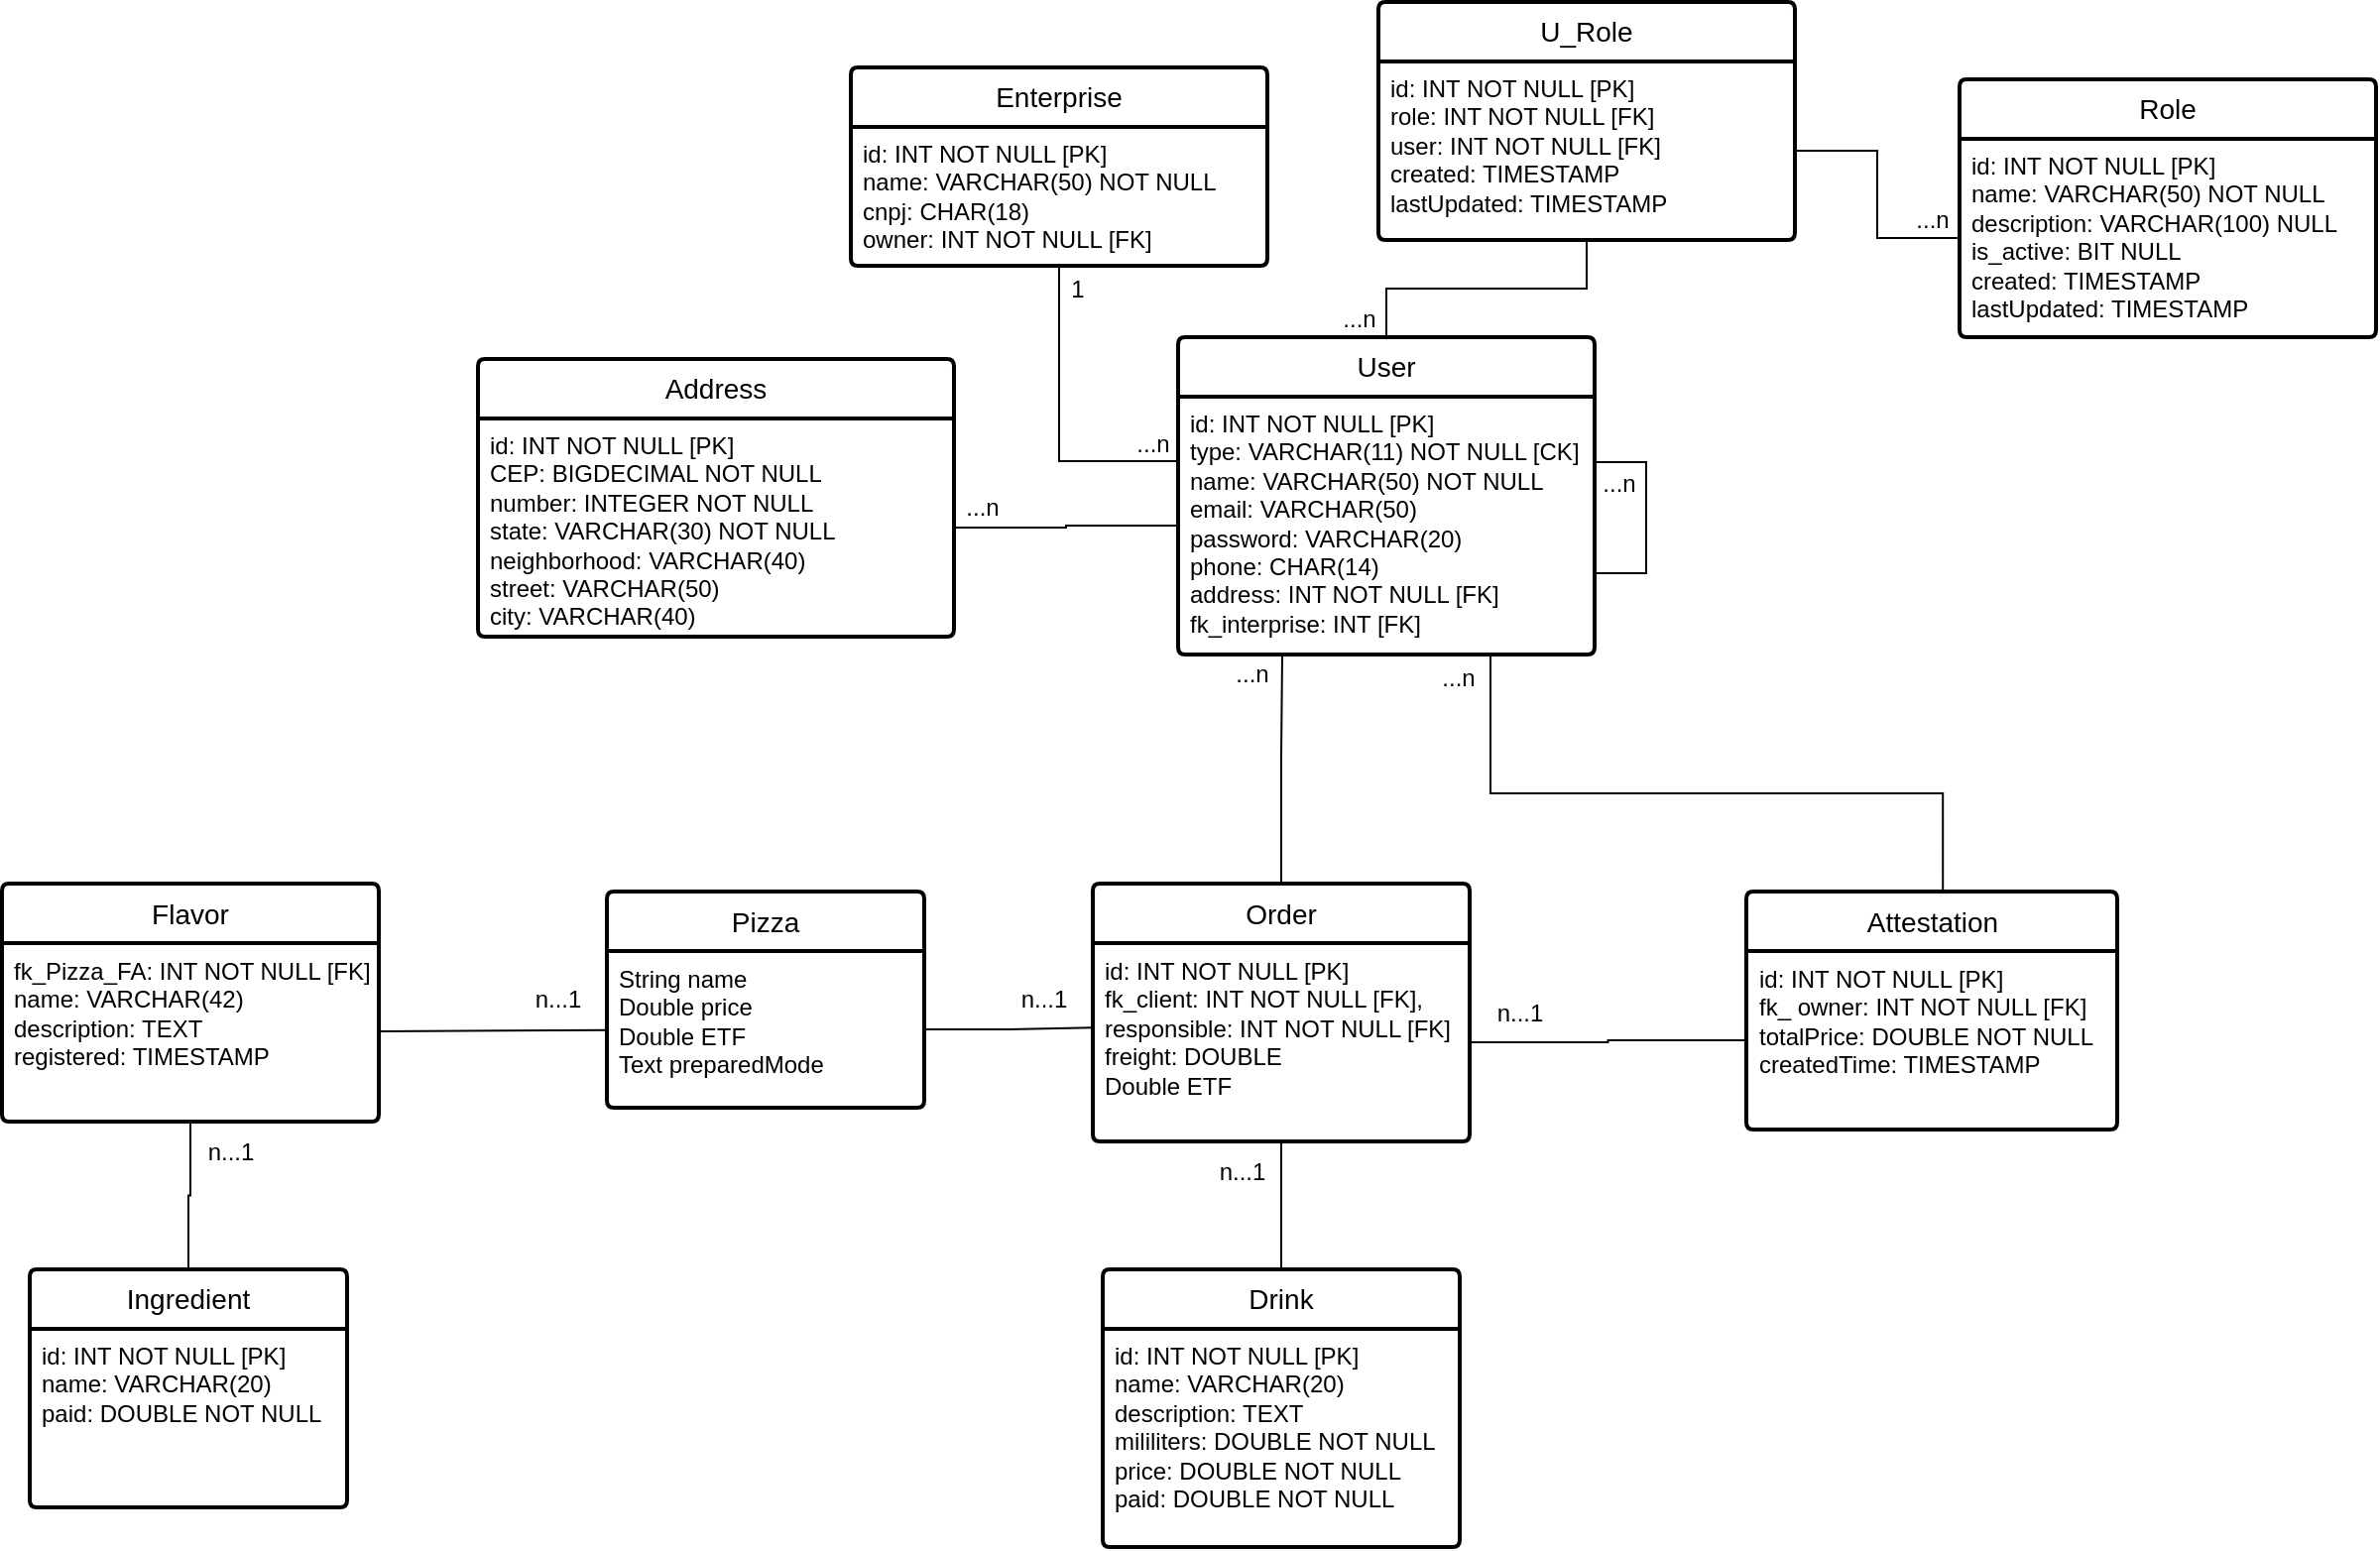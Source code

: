 <mxfile version="24.7.17">
  <diagram name="Sketch_2-DER" id="aQoRqaZT2SheD9bb61_-">
    <mxGraphModel dx="1195" dy="673" grid="1" gridSize="10" guides="1" tooltips="1" connect="1" arrows="1" fold="1" page="1" pageScale="1" pageWidth="1750" pageHeight="1000" math="0" shadow="0">
      <root>
        <mxCell id="IYhFPf9mrqB7L1QwRumR-0" />
        <mxCell id="IYhFPf9mrqB7L1QwRumR-1" parent="IYhFPf9mrqB7L1QwRumR-0" />
        <mxCell id="IYhFPf9mrqB7L1QwRumR-2" value="n...1" style="text;html=1;align=center;verticalAlign=middle;resizable=0;points=[];autosize=1;strokeColor=none;fillColor=none;" parent="IYhFPf9mrqB7L1QwRumR-1" vertex="1">
          <mxGeometry x="1030" y="509" width="50" height="30" as="geometry" />
        </mxCell>
        <mxCell id="IYhFPf9mrqB7L1QwRumR-5" style="edgeStyle=orthogonalEdgeStyle;rounded=0;orthogonalLoop=1;jettySize=auto;html=1;entryX=0.5;entryY=1;entryDx=0;entryDy=0;endArrow=none;endFill=0;" parent="IYhFPf9mrqB7L1QwRumR-1" source="IYhFPf9mrqB7L1QwRumR-6" target="IYhFPf9mrqB7L1QwRumR-79" edge="1">
          <mxGeometry relative="1" as="geometry" />
        </mxCell>
        <mxCell id="IYhFPf9mrqB7L1QwRumR-6" value="User" style="swimlane;childLayout=stackLayout;horizontal=1;startSize=30;horizontalStack=0;rounded=1;fontSize=14;fontStyle=0;strokeWidth=2;resizeParent=0;resizeLast=1;shadow=0;dashed=0;align=center;arcSize=4;whiteSpace=wrap;html=1;" parent="IYhFPf9mrqB7L1QwRumR-1" vertex="1">
          <mxGeometry x="1123" y="190" width="210" height="160" as="geometry" />
        </mxCell>
        <mxCell id="IYhFPf9mrqB7L1QwRumR-7" value="&lt;div&gt;id: INT NOT NULL [PK]&lt;/div&gt;&lt;div&gt;&lt;span style=&quot;background-color: initial;&quot;&gt;type: VARCHAR(11) NOT NULL [CK]&lt;/span&gt;&lt;/div&gt;&lt;div&gt;&lt;span style=&quot;background-color: initial;&quot;&gt;name:&amp;nbsp;&lt;/span&gt;VARCHAR(50) NOT NULL&amp;nbsp;&lt;/div&gt;&lt;div&gt;email:&amp;nbsp;&lt;span style=&quot;background-color: initial;&quot;&gt;VARCHAR(50)&lt;/span&gt;&lt;/div&gt;&lt;div&gt;password:&amp;nbsp;&lt;span style=&quot;background-color: initial;&quot;&gt;VARCHAR(20)&lt;/span&gt;&lt;/div&gt;&lt;div&gt;phone: CHAR(14)&lt;/div&gt;&lt;div&gt;&lt;span style=&quot;background-color: initial;&quot;&gt;address: INT NOT NULL [FK]&lt;/span&gt;&lt;/div&gt;&lt;div&gt;fk_interprise: INT [FK]&amp;nbsp; &lt;br&gt;&lt;/div&gt;&lt;div&gt;&lt;br&gt;&lt;/div&gt;&lt;div&gt;&lt;span style=&quot;background-color: initial;&quot;&gt;&lt;br&gt;&lt;/span&gt;&lt;/div&gt;&lt;div&gt;&lt;br&gt;&lt;/div&gt;&lt;div&gt;&lt;br&gt;&lt;/div&gt;" style="align=left;strokeColor=none;fillColor=none;spacingLeft=4;fontSize=12;verticalAlign=top;resizable=0;rotatable=0;part=1;html=1;" parent="IYhFPf9mrqB7L1QwRumR-6" vertex="1">
          <mxGeometry y="30" width="210" height="130" as="geometry" />
        </mxCell>
        <mxCell id="IYhFPf9mrqB7L1QwRumR-8" style="edgeStyle=orthogonalEdgeStyle;rounded=0;orthogonalLoop=1;jettySize=auto;html=1;entryX=1;entryY=0.25;entryDx=0;entryDy=0;endArrow=none;endFill=0;endSize=12;exitX=0.999;exitY=0.596;exitDx=0;exitDy=0;exitPerimeter=0;" parent="IYhFPf9mrqB7L1QwRumR-6" source="IYhFPf9mrqB7L1QwRumR-7" target="IYhFPf9mrqB7L1QwRumR-7" edge="1">
          <mxGeometry relative="1" as="geometry">
            <mxPoint x="221" y="120" as="sourcePoint" />
            <Array as="points">
              <mxPoint x="236" y="119" />
              <mxPoint x="236" y="63" />
              <mxPoint x="210" y="63" />
            </Array>
          </mxGeometry>
        </mxCell>
        <mxCell id="IYhFPf9mrqB7L1QwRumR-9" value="Flavor" style="swimlane;childLayout=stackLayout;horizontal=1;startSize=30;horizontalStack=0;rounded=1;fontSize=14;fontStyle=0;strokeWidth=2;resizeParent=0;resizeLast=1;shadow=0;dashed=0;align=center;arcSize=4;whiteSpace=wrap;html=1;" parent="IYhFPf9mrqB7L1QwRumR-1" vertex="1">
          <mxGeometry x="530" y="465.5" width="190" height="120" as="geometry" />
        </mxCell>
        <mxCell id="IYhFPf9mrqB7L1QwRumR-10" value="&lt;div&gt;fk_Pizza_FA: INT NOT NULL [FK]&lt;br&gt;&lt;/div&gt;&lt;div&gt;name: VARCHAR(42)&lt;/div&gt;&lt;div&gt;&lt;span style=&quot;background-color: initial;&quot;&gt;description: TEXT&lt;/span&gt;&amp;nbsp;&lt;/div&gt;&lt;div&gt;registered: TIMESTAMP&amp;nbsp;&lt;/div&gt;" style="align=left;strokeColor=none;fillColor=none;spacingLeft=4;fontSize=12;verticalAlign=top;resizable=0;rotatable=0;part=1;html=1;" parent="IYhFPf9mrqB7L1QwRumR-9" vertex="1">
          <mxGeometry y="30" width="190" height="90" as="geometry" />
        </mxCell>
        <mxCell id="IYhFPf9mrqB7L1QwRumR-11" value="Pizza" style="swimlane;childLayout=stackLayout;horizontal=1;startSize=30;horizontalStack=0;rounded=1;fontSize=14;fontStyle=0;strokeWidth=2;resizeParent=0;resizeLast=1;shadow=0;dashed=0;align=center;arcSize=4;whiteSpace=wrap;html=1;" parent="IYhFPf9mrqB7L1QwRumR-1" vertex="1">
          <mxGeometry x="835" y="469.5" width="160" height="109" as="geometry" />
        </mxCell>
        <mxCell id="IYhFPf9mrqB7L1QwRumR-12" value="&lt;div&gt;String name&lt;/div&gt;&lt;div&gt;Double price&lt;span style=&quot;background-color: initial;&quot;&gt;&amp;nbsp;&lt;/span&gt;&lt;/div&gt;&lt;div&gt;Double&amp;nbsp;ETF&lt;/div&gt;&lt;div&gt;Text preparedMode&lt;/div&gt;" style="align=left;strokeColor=none;fillColor=none;spacingLeft=4;fontSize=12;verticalAlign=top;resizable=0;rotatable=0;part=1;html=1;" parent="IYhFPf9mrqB7L1QwRumR-11" vertex="1">
          <mxGeometry y="30" width="160" height="79" as="geometry" />
        </mxCell>
        <mxCell id="IYhFPf9mrqB7L1QwRumR-13" style="edgeStyle=orthogonalEdgeStyle;rounded=0;orthogonalLoop=1;jettySize=auto;html=1;endArrow=none;endFill=0;entryX=0.25;entryY=1;entryDx=0;entryDy=0;" parent="IYhFPf9mrqB7L1QwRumR-1" source="IYhFPf9mrqB7L1QwRumR-14" target="IYhFPf9mrqB7L1QwRumR-7" edge="1">
          <mxGeometry relative="1" as="geometry">
            <Array as="points">
              <mxPoint x="1175" y="401" />
              <mxPoint x="1176" y="401" />
            </Array>
            <mxPoint x="1184" y="371" as="targetPoint" />
          </mxGeometry>
        </mxCell>
        <mxCell id="IYhFPf9mrqB7L1QwRumR-14" value="Ord&lt;span style=&quot;background-color: initial;&quot;&gt;er&lt;/span&gt;" style="swimlane;childLayout=stackLayout;horizontal=1;startSize=30;horizontalStack=0;rounded=1;fontSize=14;fontStyle=0;strokeWidth=2;resizeParent=0;resizeLast=1;shadow=0;dashed=0;align=center;arcSize=4;whiteSpace=wrap;html=1;" parent="IYhFPf9mrqB7L1QwRumR-1" vertex="1">
          <mxGeometry x="1080" y="465.5" width="190" height="130" as="geometry" />
        </mxCell>
        <mxCell id="IYhFPf9mrqB7L1QwRumR-15" value="&lt;div&gt;id: INT NOT NULL [PK]&lt;/div&gt;fk_client: INT NOT NULL [FK],&lt;br&gt;&lt;div&gt;&lt;span style=&quot;background-color: initial;&quot;&gt;responsible:&amp;nbsp;&lt;/span&gt;INT NOT NULL [FK]&lt;/div&gt;&lt;div&gt;&lt;span style=&quot;background-color: initial;&quot;&gt;freight:&amp;nbsp;&lt;/span&gt;DOUBLE &lt;br&gt;&lt;/div&gt;&lt;div&gt;Double ETF&lt;br&gt;&lt;/div&gt;" style="align=left;strokeColor=none;fillColor=none;spacingLeft=4;fontSize=12;verticalAlign=top;resizable=0;rotatable=0;part=1;html=1;" parent="IYhFPf9mrqB7L1QwRumR-14" vertex="1">
          <mxGeometry y="30" width="190" height="100" as="geometry" />
        </mxCell>
        <mxCell id="IYhFPf9mrqB7L1QwRumR-16" value="Address" style="swimlane;childLayout=stackLayout;horizontal=1;startSize=30;horizontalStack=0;rounded=1;fontSize=14;fontStyle=0;strokeWidth=2;resizeParent=0;resizeLast=1;shadow=0;dashed=0;align=center;arcSize=4;whiteSpace=wrap;html=1;" parent="IYhFPf9mrqB7L1QwRumR-1" vertex="1">
          <mxGeometry x="770" y="201" width="240" height="140" as="geometry" />
        </mxCell>
        <mxCell id="IYhFPf9mrqB7L1QwRumR-17" value="&lt;div&gt;id: INT NOT NULL [PK]&lt;/div&gt;CEP: BIGDECIMAL NOT NULL&lt;div&gt;number: INTEGER NOT NULL&lt;/div&gt;&lt;div&gt;state: VARCHAR(30) NOT NULL&lt;br&gt;&lt;/div&gt;&lt;div&gt;neighborhood: VARCHAR(40)&lt;/div&gt;&lt;div&gt;street: VARCHAR(50)&lt;/div&gt;&lt;div&gt;&lt;span style=&quot;background-color: initial;&quot;&gt;city:&amp;nbsp;&lt;/span&gt;VARCHAR(40)&amp;nbsp;&lt;/div&gt;" style="align=left;strokeColor=none;fillColor=none;spacingLeft=4;fontSize=12;verticalAlign=top;resizable=0;rotatable=0;part=1;html=1;" parent="IYhFPf9mrqB7L1QwRumR-16" vertex="1">
          <mxGeometry y="30" width="240" height="110" as="geometry" />
        </mxCell>
        <mxCell id="IYhFPf9mrqB7L1QwRumR-18" style="edgeStyle=orthogonalEdgeStyle;rounded=0;orthogonalLoop=1;jettySize=auto;html=1;exitX=0.53;exitY=0.006;exitDx=0;exitDy=0;endArrow=none;endFill=0;endSize=12;entryX=0.75;entryY=1;entryDx=0;entryDy=0;exitPerimeter=0;" parent="IYhFPf9mrqB7L1QwRumR-1" source="IYhFPf9mrqB7L1QwRumR-19" target="IYhFPf9mrqB7L1QwRumR-7" edge="1">
          <mxGeometry relative="1" as="geometry">
            <Array as="points">
              <mxPoint x="1509" y="420" />
              <mxPoint x="1281" y="420" />
            </Array>
          </mxGeometry>
        </mxCell>
        <mxCell id="IYhFPf9mrqB7L1QwRumR-19" value="Attestation" style="swimlane;childLayout=stackLayout;horizontal=1;startSize=30;horizontalStack=0;rounded=1;fontSize=14;fontStyle=0;strokeWidth=2;resizeParent=0;resizeLast=1;shadow=0;dashed=0;align=center;arcSize=4;whiteSpace=wrap;html=1;" parent="IYhFPf9mrqB7L1QwRumR-1" vertex="1">
          <mxGeometry x="1409.5" y="469.5" width="187" height="120" as="geometry" />
        </mxCell>
        <mxCell id="IYhFPf9mrqB7L1QwRumR-20" value="&lt;div&gt;id: INT NOT NULL [PK]&lt;/div&gt;&lt;div&gt;&lt;div&gt;&lt;span style=&quot;background-color: initial;&quot;&gt;fk_ owner: INT NOT NULL [FK]&lt;/span&gt;&lt;/div&gt;&lt;/div&gt;&lt;div&gt;&lt;span style=&quot;background-color: initial;&quot;&gt;totalPrice:&amp;nbsp;&lt;/span&gt;DOUBLE NOT NULL&lt;br&gt;&lt;/div&gt;&lt;div&gt;createdTime: TIMESTAMP&lt;/div&gt;&lt;div&gt;&lt;br&gt;&lt;/div&gt;" style="align=left;strokeColor=none;fillColor=none;spacingLeft=4;fontSize=12;verticalAlign=top;resizable=0;rotatable=0;part=1;html=1;" parent="IYhFPf9mrqB7L1QwRumR-19" vertex="1">
          <mxGeometry y="30" width="187" height="90" as="geometry" />
        </mxCell>
        <mxCell id="IYhFPf9mrqB7L1QwRumR-21" style="edgeStyle=orthogonalEdgeStyle;rounded=0;orthogonalLoop=1;jettySize=auto;html=1;endArrow=none;endFill=0;endSize=12;" parent="IYhFPf9mrqB7L1QwRumR-1" source="IYhFPf9mrqB7L1QwRumR-7" target="IYhFPf9mrqB7L1QwRumR-17" edge="1">
          <mxGeometry relative="1" as="geometry" />
        </mxCell>
        <mxCell id="1SV123-VRJGzfU0vfcqb-8" style="edgeStyle=orthogonalEdgeStyle;rounded=0;orthogonalLoop=1;jettySize=auto;html=1;fontSize=12;startSize=8;endSize=8;endArrow=none;endFill=0;" edge="1" parent="IYhFPf9mrqB7L1QwRumR-1" source="IYhFPf9mrqB7L1QwRumR-23" target="IYhFPf9mrqB7L1QwRumR-15">
          <mxGeometry relative="1" as="geometry" />
        </mxCell>
        <mxCell id="IYhFPf9mrqB7L1QwRumR-23" value="Drink" style="swimlane;childLayout=stackLayout;horizontal=1;startSize=30;horizontalStack=0;rounded=1;fontSize=14;fontStyle=0;strokeWidth=2;resizeParent=0;resizeLast=1;shadow=0;dashed=0;align=center;arcSize=4;whiteSpace=wrap;html=1;" parent="IYhFPf9mrqB7L1QwRumR-1" vertex="1">
          <mxGeometry x="1085" y="660" width="180" height="140" as="geometry" />
        </mxCell>
        <mxCell id="IYhFPf9mrqB7L1QwRumR-24" value="&lt;div&gt;id: INT NOT NULL [PK]&lt;/div&gt;name: VARCHAR(20)&amp;nbsp;&lt;div&gt;description: TEXT&lt;br&gt;&lt;div&gt;mililiters: DOUBLE NOT NULL&lt;br&gt;&lt;div&gt;price: DOUBLE NOT NULL&lt;br&gt;paid: DOUBLE NOT NULL&lt;/div&gt;&lt;/div&gt;&lt;/div&gt;" style="align=left;strokeColor=none;fillColor=none;spacingLeft=4;fontSize=12;verticalAlign=top;resizable=0;rotatable=0;part=1;html=1;" parent="IYhFPf9mrqB7L1QwRumR-23" vertex="1">
          <mxGeometry y="30" width="180" height="110" as="geometry" />
        </mxCell>
        <mxCell id="1SV123-VRJGzfU0vfcqb-6" style="edgeStyle=orthogonalEdgeStyle;rounded=0;orthogonalLoop=1;jettySize=auto;html=1;entryX=0.5;entryY=1;entryDx=0;entryDy=0;fontSize=12;startSize=8;endSize=8;endArrow=none;endFill=0;" edge="1" parent="IYhFPf9mrqB7L1QwRumR-1" source="IYhFPf9mrqB7L1QwRumR-27" target="IYhFPf9mrqB7L1QwRumR-10">
          <mxGeometry relative="1" as="geometry" />
        </mxCell>
        <mxCell id="IYhFPf9mrqB7L1QwRumR-27" value="Ingredient" style="swimlane;childLayout=stackLayout;horizontal=1;startSize=30;horizontalStack=0;rounded=1;fontSize=14;fontStyle=0;strokeWidth=2;resizeParent=0;resizeLast=1;shadow=0;dashed=0;align=center;arcSize=4;whiteSpace=wrap;html=1;" parent="IYhFPf9mrqB7L1QwRumR-1" vertex="1">
          <mxGeometry x="544" y="660" width="160" height="120" as="geometry" />
        </mxCell>
        <mxCell id="IYhFPf9mrqB7L1QwRumR-28" value="&lt;div&gt;id: INT NOT NULL [PK]&lt;/div&gt;&lt;div&gt;name: VARCHAR(20)&lt;/div&gt;&lt;div&gt;paid: DOUBLE NOT NULL&amp;nbsp;&lt;br&gt;&lt;/div&gt;" style="align=left;strokeColor=none;fillColor=none;spacingLeft=4;fontSize=12;verticalAlign=top;resizable=0;rotatable=0;part=1;html=1;" parent="IYhFPf9mrqB7L1QwRumR-27" vertex="1">
          <mxGeometry y="30" width="160" height="90" as="geometry" />
        </mxCell>
        <mxCell id="IYhFPf9mrqB7L1QwRumR-55" style="edgeStyle=orthogonalEdgeStyle;rounded=0;orthogonalLoop=1;jettySize=auto;html=1;endArrow=none;endFill=0;entryX=0.002;entryY=0.426;entryDx=0;entryDy=0;entryPerimeter=0;" parent="IYhFPf9mrqB7L1QwRumR-1" source="IYhFPf9mrqB7L1QwRumR-12" target="IYhFPf9mrqB7L1QwRumR-15" edge="1">
          <mxGeometry relative="1" as="geometry">
            <mxPoint x="800" y="545.471" as="targetPoint" />
          </mxGeometry>
        </mxCell>
        <mxCell id="IYhFPf9mrqB7L1QwRumR-61" value="...&lt;span style=&quot;background-color: initial;&quot;&gt;n&lt;/span&gt;" style="text;html=1;align=center;verticalAlign=middle;resizable=0;points=[];autosize=1;strokeColor=none;fillColor=none;" parent="IYhFPf9mrqB7L1QwRumR-1" vertex="1">
          <mxGeometry x="1004" y="261" width="40" height="30" as="geometry" />
        </mxCell>
        <mxCell id="IYhFPf9mrqB7L1QwRumR-62" value="...&lt;span style=&quot;background-color: initial;&quot;&gt;n&lt;/span&gt;" style="text;html=1;align=center;verticalAlign=middle;resizable=0;points=[];autosize=1;strokeColor=none;fillColor=none;" parent="IYhFPf9mrqB7L1QwRumR-1" vertex="1">
          <mxGeometry x="1325" y="249" width="40" height="30" as="geometry" />
        </mxCell>
        <mxCell id="IYhFPf9mrqB7L1QwRumR-63" value="...&lt;span style=&quot;background-color: initial;&quot;&gt;n&lt;/span&gt;" style="text;html=1;align=center;verticalAlign=middle;resizable=0;points=[];autosize=1;strokeColor=none;fillColor=none;" parent="IYhFPf9mrqB7L1QwRumR-1" vertex="1">
          <mxGeometry x="1140" y="345" width="40" height="30" as="geometry" />
        </mxCell>
        <mxCell id="IYhFPf9mrqB7L1QwRumR-64" value="...&lt;span style=&quot;background-color: initial;&quot;&gt;n&lt;/span&gt;" style="text;html=1;align=center;verticalAlign=middle;resizable=0;points=[];autosize=1;strokeColor=none;fillColor=none;" parent="IYhFPf9mrqB7L1QwRumR-1" vertex="1">
          <mxGeometry x="1244" y="347" width="40" height="30" as="geometry" />
        </mxCell>
        <mxCell id="IYhFPf9mrqB7L1QwRumR-69" value="n...1" style="text;html=1;align=center;verticalAlign=middle;resizable=0;points=[];autosize=1;strokeColor=none;fillColor=none;" parent="IYhFPf9mrqB7L1QwRumR-1" vertex="1">
          <mxGeometry x="1270" y="515.5" width="50" height="30" as="geometry" />
        </mxCell>
        <mxCell id="IYhFPf9mrqB7L1QwRumR-71" value="Enterprise" style="swimlane;childLayout=stackLayout;horizontal=1;startSize=30;horizontalStack=0;rounded=1;fontSize=14;fontStyle=0;strokeWidth=2;resizeParent=0;resizeLast=1;shadow=0;dashed=0;align=center;arcSize=4;whiteSpace=wrap;html=1;" parent="IYhFPf9mrqB7L1QwRumR-1" vertex="1">
          <mxGeometry x="958" y="54" width="210" height="100" as="geometry" />
        </mxCell>
        <mxCell id="IYhFPf9mrqB7L1QwRumR-72" value="&lt;div&gt;id: INT NOT NULL [PK]&lt;/div&gt;&lt;div&gt;&lt;span style=&quot;background-color: initial;&quot;&gt;name:&amp;nbsp;&lt;/span&gt;VARCHAR(50) NOT NULL&amp;nbsp;&lt;/div&gt;&lt;div&gt;cnpj: &lt;span style=&quot;background-color: initial;&quot;&gt;CHAR(18)&lt;/span&gt;&lt;/div&gt;&lt;div&gt;&lt;span style=&quot;background-color: initial;&quot;&gt;owner: INT NOT NULL [FK]&lt;br&gt;&lt;/span&gt;&lt;/div&gt;" style="align=left;strokeColor=none;fillColor=none;spacingLeft=4;fontSize=12;verticalAlign=top;resizable=0;rotatable=0;part=1;html=1;" parent="IYhFPf9mrqB7L1QwRumR-71" vertex="1">
          <mxGeometry y="30" width="210" height="70" as="geometry" />
        </mxCell>
        <mxCell id="IYhFPf9mrqB7L1QwRumR-73" style="edgeStyle=orthogonalEdgeStyle;rounded=0;orthogonalLoop=1;jettySize=auto;html=1;entryX=0;entryY=0.25;entryDx=0;entryDy=0;endArrow=none;endFill=0;" parent="IYhFPf9mrqB7L1QwRumR-1" source="IYhFPf9mrqB7L1QwRumR-72" target="IYhFPf9mrqB7L1QwRumR-7" edge="1">
          <mxGeometry relative="1" as="geometry" />
        </mxCell>
        <mxCell id="IYhFPf9mrqB7L1QwRumR-74" value="...&lt;span style=&quot;background-color: initial;&quot;&gt;n&lt;/span&gt;" style="text;html=1;align=center;verticalAlign=middle;resizable=0;points=[];autosize=1;strokeColor=none;fillColor=none;" parent="IYhFPf9mrqB7L1QwRumR-1" vertex="1">
          <mxGeometry x="1090" y="229" width="40" height="30" as="geometry" />
        </mxCell>
        <mxCell id="IYhFPf9mrqB7L1QwRumR-75" value="1" style="text;html=1;align=center;verticalAlign=middle;resizable=0;points=[];autosize=1;strokeColor=none;fillColor=none;" parent="IYhFPf9mrqB7L1QwRumR-1" vertex="1">
          <mxGeometry x="1057" y="151" width="30" height="30" as="geometry" />
        </mxCell>
        <mxCell id="IYhFPf9mrqB7L1QwRumR-76" value="Role" style="swimlane;childLayout=stackLayout;horizontal=1;startSize=30;horizontalStack=0;rounded=1;fontSize=14;fontStyle=0;strokeWidth=2;resizeParent=0;resizeLast=1;shadow=0;dashed=0;align=center;arcSize=4;whiteSpace=wrap;html=1;" parent="IYhFPf9mrqB7L1QwRumR-1" vertex="1">
          <mxGeometry x="1517" y="60" width="210" height="130" as="geometry" />
        </mxCell>
        <mxCell id="IYhFPf9mrqB7L1QwRumR-77" value="&lt;div&gt;id: INT NOT NULL [PK]&lt;/div&gt;&lt;div&gt;&lt;span style=&quot;background-color: initial;&quot;&gt;name:&amp;nbsp;&lt;/span&gt;VARCHAR(50) NOT NULL&amp;nbsp;&lt;/div&gt;&lt;div&gt;description: VARCHAR(100) NULL&lt;/div&gt;&lt;div&gt;&lt;div&gt;is_active: BIT NULL&amp;nbsp;&lt;/div&gt;&lt;div&gt;created: TIMESTAMP&lt;/div&gt;&lt;div&gt;lastUpdated: TIMESTAMP&lt;/div&gt;&lt;/div&gt;" style="align=left;strokeColor=none;fillColor=none;spacingLeft=4;fontSize=12;verticalAlign=top;resizable=0;rotatable=0;part=1;html=1;" parent="IYhFPf9mrqB7L1QwRumR-76" vertex="1">
          <mxGeometry y="30" width="210" height="100" as="geometry" />
        </mxCell>
        <mxCell id="IYhFPf9mrqB7L1QwRumR-78" value="U_Role" style="swimlane;childLayout=stackLayout;horizontal=1;startSize=30;horizontalStack=0;rounded=1;fontSize=14;fontStyle=0;strokeWidth=2;resizeParent=0;resizeLast=1;shadow=0;dashed=0;align=center;arcSize=4;whiteSpace=wrap;html=1;" parent="IYhFPf9mrqB7L1QwRumR-1" vertex="1">
          <mxGeometry x="1224" y="21" width="210" height="120" as="geometry" />
        </mxCell>
        <mxCell id="IYhFPf9mrqB7L1QwRumR-79" value="&lt;div&gt;id: INT NOT NULL [PK]&lt;/div&gt;&lt;div&gt;&lt;span style=&quot;background-color: initial;&quot;&gt;role:&amp;nbsp;&lt;/span&gt;INT NOT NULL [FK]&amp;nbsp;&lt;/div&gt;&lt;div&gt;user: INT NOT NULL [FK]&lt;/div&gt;&lt;div&gt;&lt;div&gt;&lt;span style=&quot;background-color: initial;&quot;&gt;created: TIMESTAMP&lt;/span&gt;&lt;/div&gt;&lt;div&gt;&lt;span style=&quot;background-color: initial;&quot;&gt;lastUpdated: TIMESTAMP&lt;/span&gt;&lt;br&gt;&lt;/div&gt;&lt;/div&gt;" style="align=left;strokeColor=none;fillColor=none;spacingLeft=4;fontSize=12;verticalAlign=top;resizable=0;rotatable=0;part=1;html=1;" parent="IYhFPf9mrqB7L1QwRumR-78" vertex="1">
          <mxGeometry y="30" width="210" height="90" as="geometry" />
        </mxCell>
        <mxCell id="IYhFPf9mrqB7L1QwRumR-80" value="...&lt;span style=&quot;background-color: initial;&quot;&gt;n&lt;/span&gt;" style="text;html=1;align=center;verticalAlign=middle;resizable=0;points=[];autosize=1;strokeColor=none;fillColor=none;" parent="IYhFPf9mrqB7L1QwRumR-1" vertex="1">
          <mxGeometry x="1194" y="166" width="40" height="30" as="geometry" />
        </mxCell>
        <mxCell id="IYhFPf9mrqB7L1QwRumR-81" style="edgeStyle=orthogonalEdgeStyle;rounded=0;orthogonalLoop=1;jettySize=auto;html=1;endArrow=none;endFill=0;" parent="IYhFPf9mrqB7L1QwRumR-1" source="IYhFPf9mrqB7L1QwRumR-79" target="IYhFPf9mrqB7L1QwRumR-77" edge="1">
          <mxGeometry relative="1" as="geometry" />
        </mxCell>
        <mxCell id="IYhFPf9mrqB7L1QwRumR-82" value="...&lt;span style=&quot;background-color: initial;&quot;&gt;n&lt;/span&gt;" style="text;html=1;align=center;verticalAlign=middle;resizable=0;points=[];autosize=1;strokeColor=none;fillColor=none;" parent="IYhFPf9mrqB7L1QwRumR-1" vertex="1">
          <mxGeometry x="1483" y="116" width="40" height="30" as="geometry" />
        </mxCell>
        <mxCell id="1SV123-VRJGzfU0vfcqb-4" style="edgeStyle=none;curved=1;rounded=0;orthogonalLoop=1;jettySize=auto;html=1;fontSize=12;startSize=8;endSize=8;endArrow=none;endFill=0;" edge="1" parent="IYhFPf9mrqB7L1QwRumR-1" source="IYhFPf9mrqB7L1QwRumR-10" target="IYhFPf9mrqB7L1QwRumR-12">
          <mxGeometry relative="1" as="geometry" />
        </mxCell>
        <mxCell id="1SV123-VRJGzfU0vfcqb-5" value="n...1" style="text;html=1;align=center;verticalAlign=middle;resizable=0;points=[];autosize=1;strokeColor=none;fillColor=none;" vertex="1" parent="IYhFPf9mrqB7L1QwRumR-1">
          <mxGeometry x="785" y="509" width="50" height="30" as="geometry" />
        </mxCell>
        <mxCell id="1SV123-VRJGzfU0vfcqb-7" value="n...1" style="text;html=1;align=center;verticalAlign=middle;resizable=0;points=[];autosize=1;strokeColor=none;fillColor=none;" vertex="1" parent="IYhFPf9mrqB7L1QwRumR-1">
          <mxGeometry x="620" y="585.5" width="50" height="30" as="geometry" />
        </mxCell>
        <mxCell id="1SV123-VRJGzfU0vfcqb-9" value="n...1" style="text;html=1;align=center;verticalAlign=middle;resizable=0;points=[];autosize=1;strokeColor=none;fillColor=none;" vertex="1" parent="IYhFPf9mrqB7L1QwRumR-1">
          <mxGeometry x="1130" y="595.5" width="50" height="30" as="geometry" />
        </mxCell>
        <mxCell id="1SV123-VRJGzfU0vfcqb-10" style="edgeStyle=orthogonalEdgeStyle;rounded=0;orthogonalLoop=1;jettySize=auto;html=1;entryX=1;entryY=0.5;entryDx=0;entryDy=0;fontSize=12;startSize=8;endSize=8;endArrow=none;endFill=0;" edge="1" parent="IYhFPf9mrqB7L1QwRumR-1" source="IYhFPf9mrqB7L1QwRumR-20" target="IYhFPf9mrqB7L1QwRumR-15">
          <mxGeometry relative="1" as="geometry" />
        </mxCell>
      </root>
    </mxGraphModel>
  </diagram>
</mxfile>
